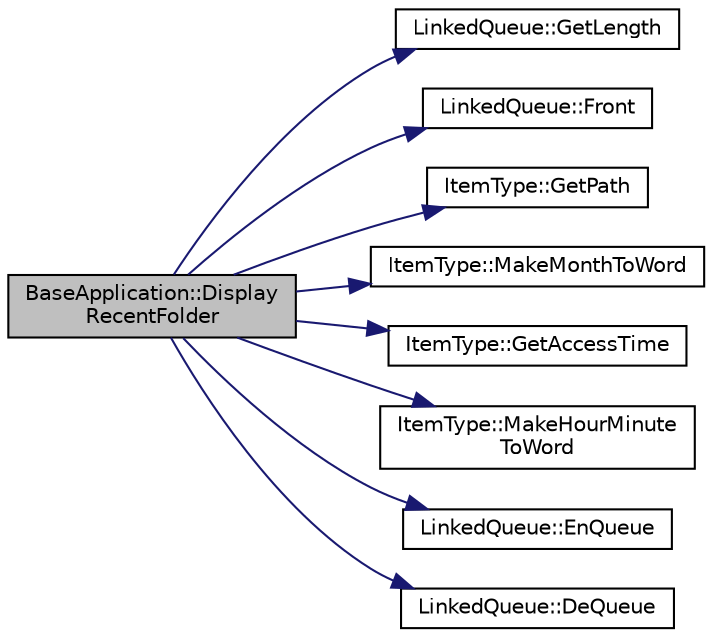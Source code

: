 digraph "BaseApplication::DisplayRecentFolder"
{
 // LATEX_PDF_SIZE
  edge [fontname="Helvetica",fontsize="10",labelfontname="Helvetica",labelfontsize="10"];
  node [fontname="Helvetica",fontsize="10",shape=record];
  rankdir="LR";
  Node145 [label="BaseApplication::Display\lRecentFolder",height=0.2,width=0.4,color="black", fillcolor="grey75", style="filled", fontcolor="black",tooltip="Display the Recent Item on Screen."];
  Node145 -> Node146 [color="midnightblue",fontsize="10",style="solid",fontname="Helvetica"];
  Node146 [label="LinkedQueue::GetLength",height=0.2,width=0.4,color="black", fillcolor="white", style="filled",URL="$class_linked_queue.html#aa307516d3ba0133d9eaf37ed04e3c3bd",tooltip="Get a number of Items in current Queue."];
  Node145 -> Node147 [color="midnightblue",fontsize="10",style="solid",fontname="Helvetica"];
  Node147 [label="LinkedQueue::Front",height=0.2,width=0.4,color="black", fillcolor="white", style="filled",URL="$class_linked_queue.html#aca067ad17e6e7fe1f5d2e16d8b46fac8",tooltip="Returns the First data from the Queue, if Queue is empty throw EmptyQueue Exception."];
  Node145 -> Node148 [color="midnightblue",fontsize="10",style="solid",fontname="Helvetica"];
  Node148 [label="ItemType::GetPath",height=0.2,width=0.4,color="black", fillcolor="white", style="filled",URL="$class_item_type.html#a12779ddd429e3fac928c8ade27b12107",tooltip="Get Item path."];
  Node145 -> Node149 [color="midnightblue",fontsize="10",style="solid",fontname="Helvetica"];
  Node149 [label="ItemType::MakeMonthToWord",height=0.2,width=0.4,color="black", fillcolor="white", style="filled",URL="$class_item_type.html#a78b1b6a0b65a5c9e5e744ac70c0d57a1",tooltip="generate Month \"mm\" to word"];
  Node145 -> Node150 [color="midnightblue",fontsize="10",style="solid",fontname="Helvetica"];
  Node150 [label="ItemType::GetAccessTime",height=0.2,width=0.4,color="black", fillcolor="white", style="filled",URL="$class_item_type.html#a576cb5ec852e3b8a8302004dd3ce62b0",tooltip="Get Access Time."];
  Node145 -> Node151 [color="midnightblue",fontsize="10",style="solid",fontname="Helvetica"];
  Node151 [label="ItemType::MakeHourMinute\lToWord",height=0.2,width=0.4,color="black", fillcolor="white", style="filled",URL="$class_item_type.html#a8bb2fb38a8263d044aeae28c411492ce",tooltip="generate hour,minute \"hhmm\" to Am,Pm(return)"];
  Node145 -> Node152 [color="midnightblue",fontsize="10",style="solid",fontname="Helvetica"];
  Node152 [label="LinkedQueue::EnQueue",height=0.2,width=0.4,color="black", fillcolor="white", style="filled",URL="$class_linked_queue.html#a9fb4766a9a092d2afebdcefd4faf20b3",tooltip="add a new data to the last of Queue."];
  Node145 -> Node153 [color="midnightblue",fontsize="10",style="solid",fontname="Helvetica"];
  Node153 [label="LinkedQueue::DeQueue",height=0.2,width=0.4,color="black", fillcolor="white", style="filled",URL="$class_linked_queue.html#aaabdbed30843433ae4c97343060f9bc9",tooltip="Remove the First data from the Queue, if Queue is empty throw EmptyQueue Exception."];
}
